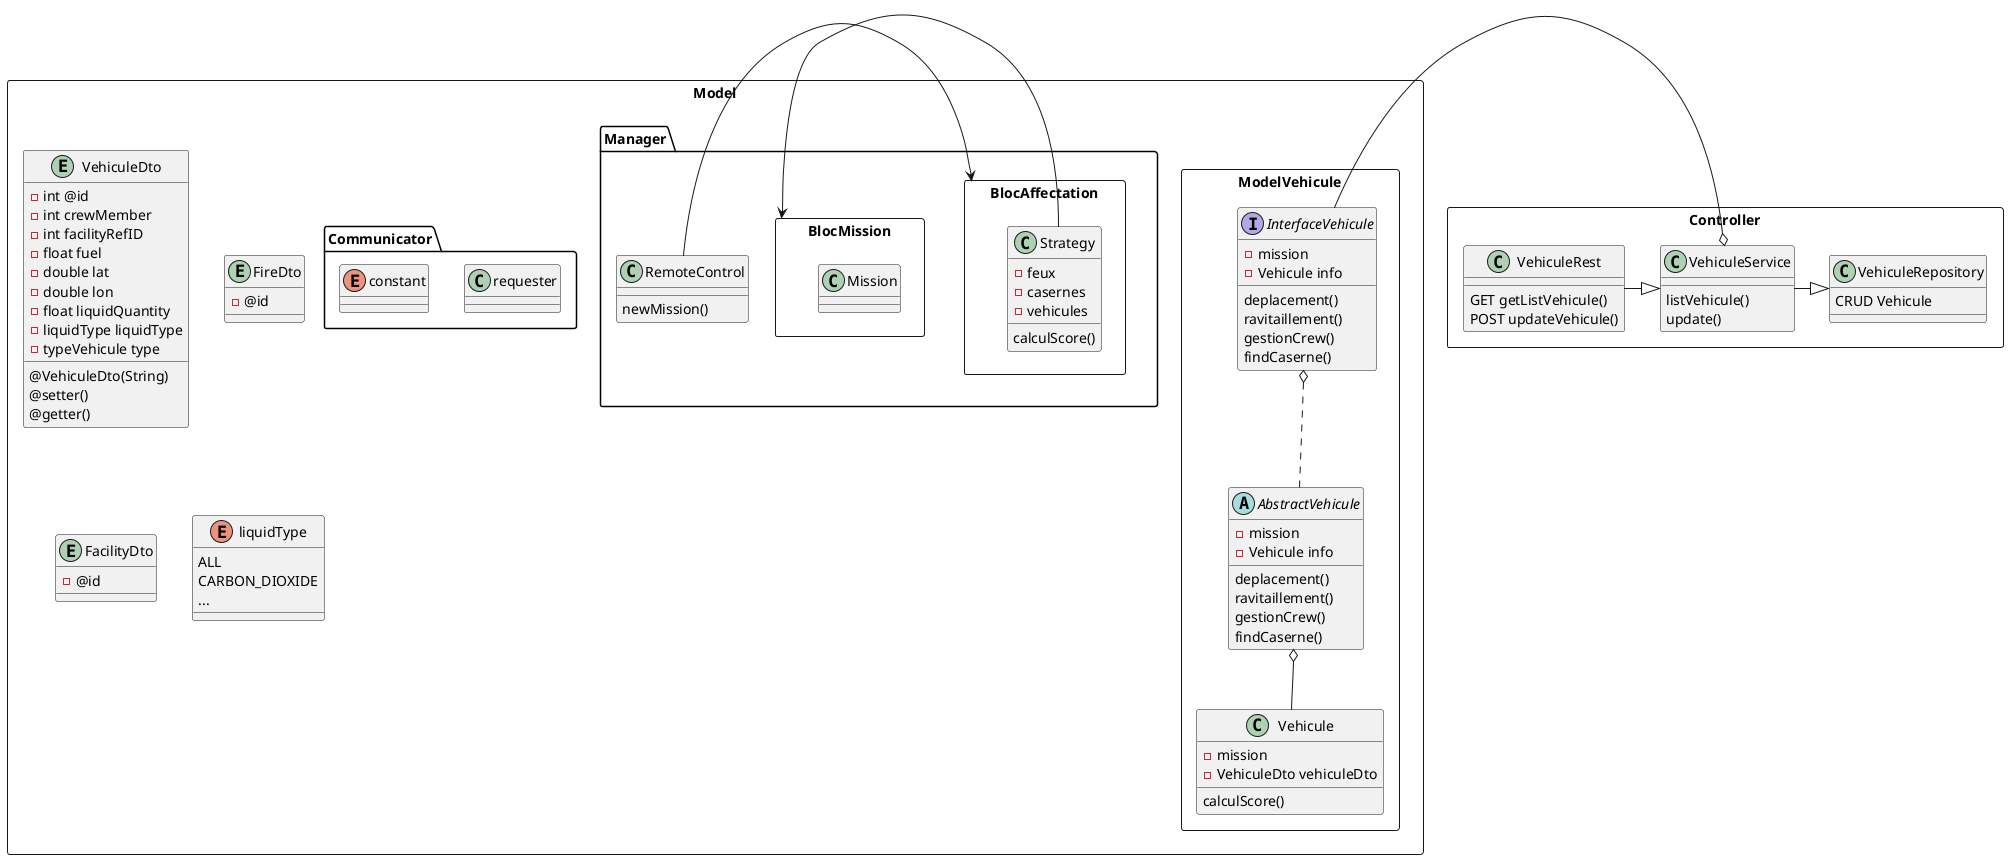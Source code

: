 @startuml

package Model <<Rectangle>> {
    entity VehiculeDto {
      - int @id
      - int crewMember
      - int facilityRefID
      - float fuel
      - double lat
      - double lon
      - float liquidQuantity
      - liquidType liquidType
      - typeVehicule type

        @VehiculeDto(String)
      @setter()
      @getter()
    }

    entity FireDto {
        - @id
    }
    entity FacilityDto {
        - @id
    }

    enum liquidType {
        ALL
        CARBON_DIOXIDE
        ...
    }

    package ModelVehicule <<rectangle>> {
        interface InterfaceVehicule {
            - mission
            - Vehicule info
            deplacement()
            ravitaillement()
            gestionCrew()
            findCaserne()
        }

        abstract AbstractVehicule {
            - mission
            - Vehicule info
            deplacement()
            ravitaillement()
            gestionCrew()
            findCaserne()
        }

        class Vehicule {
            - mission
            - VehiculeDto vehiculeDto
            calculScore()
        }

        InterfaceVehicule o.. AbstractVehicule
        AbstractVehicule o-- Vehicule
    }

    package Manager <<Folder>> {

        class RemoteControl {
            newMission()
        }

        package BlocAffectation <<rectangle>> {
            class Strategy {
                - feux
                - casernes
                - vehicules
                calculScore()
            }
        }

        package BlocMission <<rectangle>> {
            class Mission {
            }
        }

        RemoteControl -> BlocAffectation
        Strategy -> BlocMission

    }

    package Communicator <<Folder>> {

        class requester {

        }

        enum constant {

        }

    }

}

package Controller <<Rectangle>> {

    class VehiculeRepository {
        CRUD Vehicule
    }

    class VehiculeService {
        listVehicule()
        update()
    }

    class VehiculeRest {
        GET getListVehicule()
        POST updateVehicule()
    }

    VehiculeRest -|> VehiculeService
    VehiculeService -|> VehiculeRepository

    VehiculeService o- InterfaceVehicule

}



@enduml
